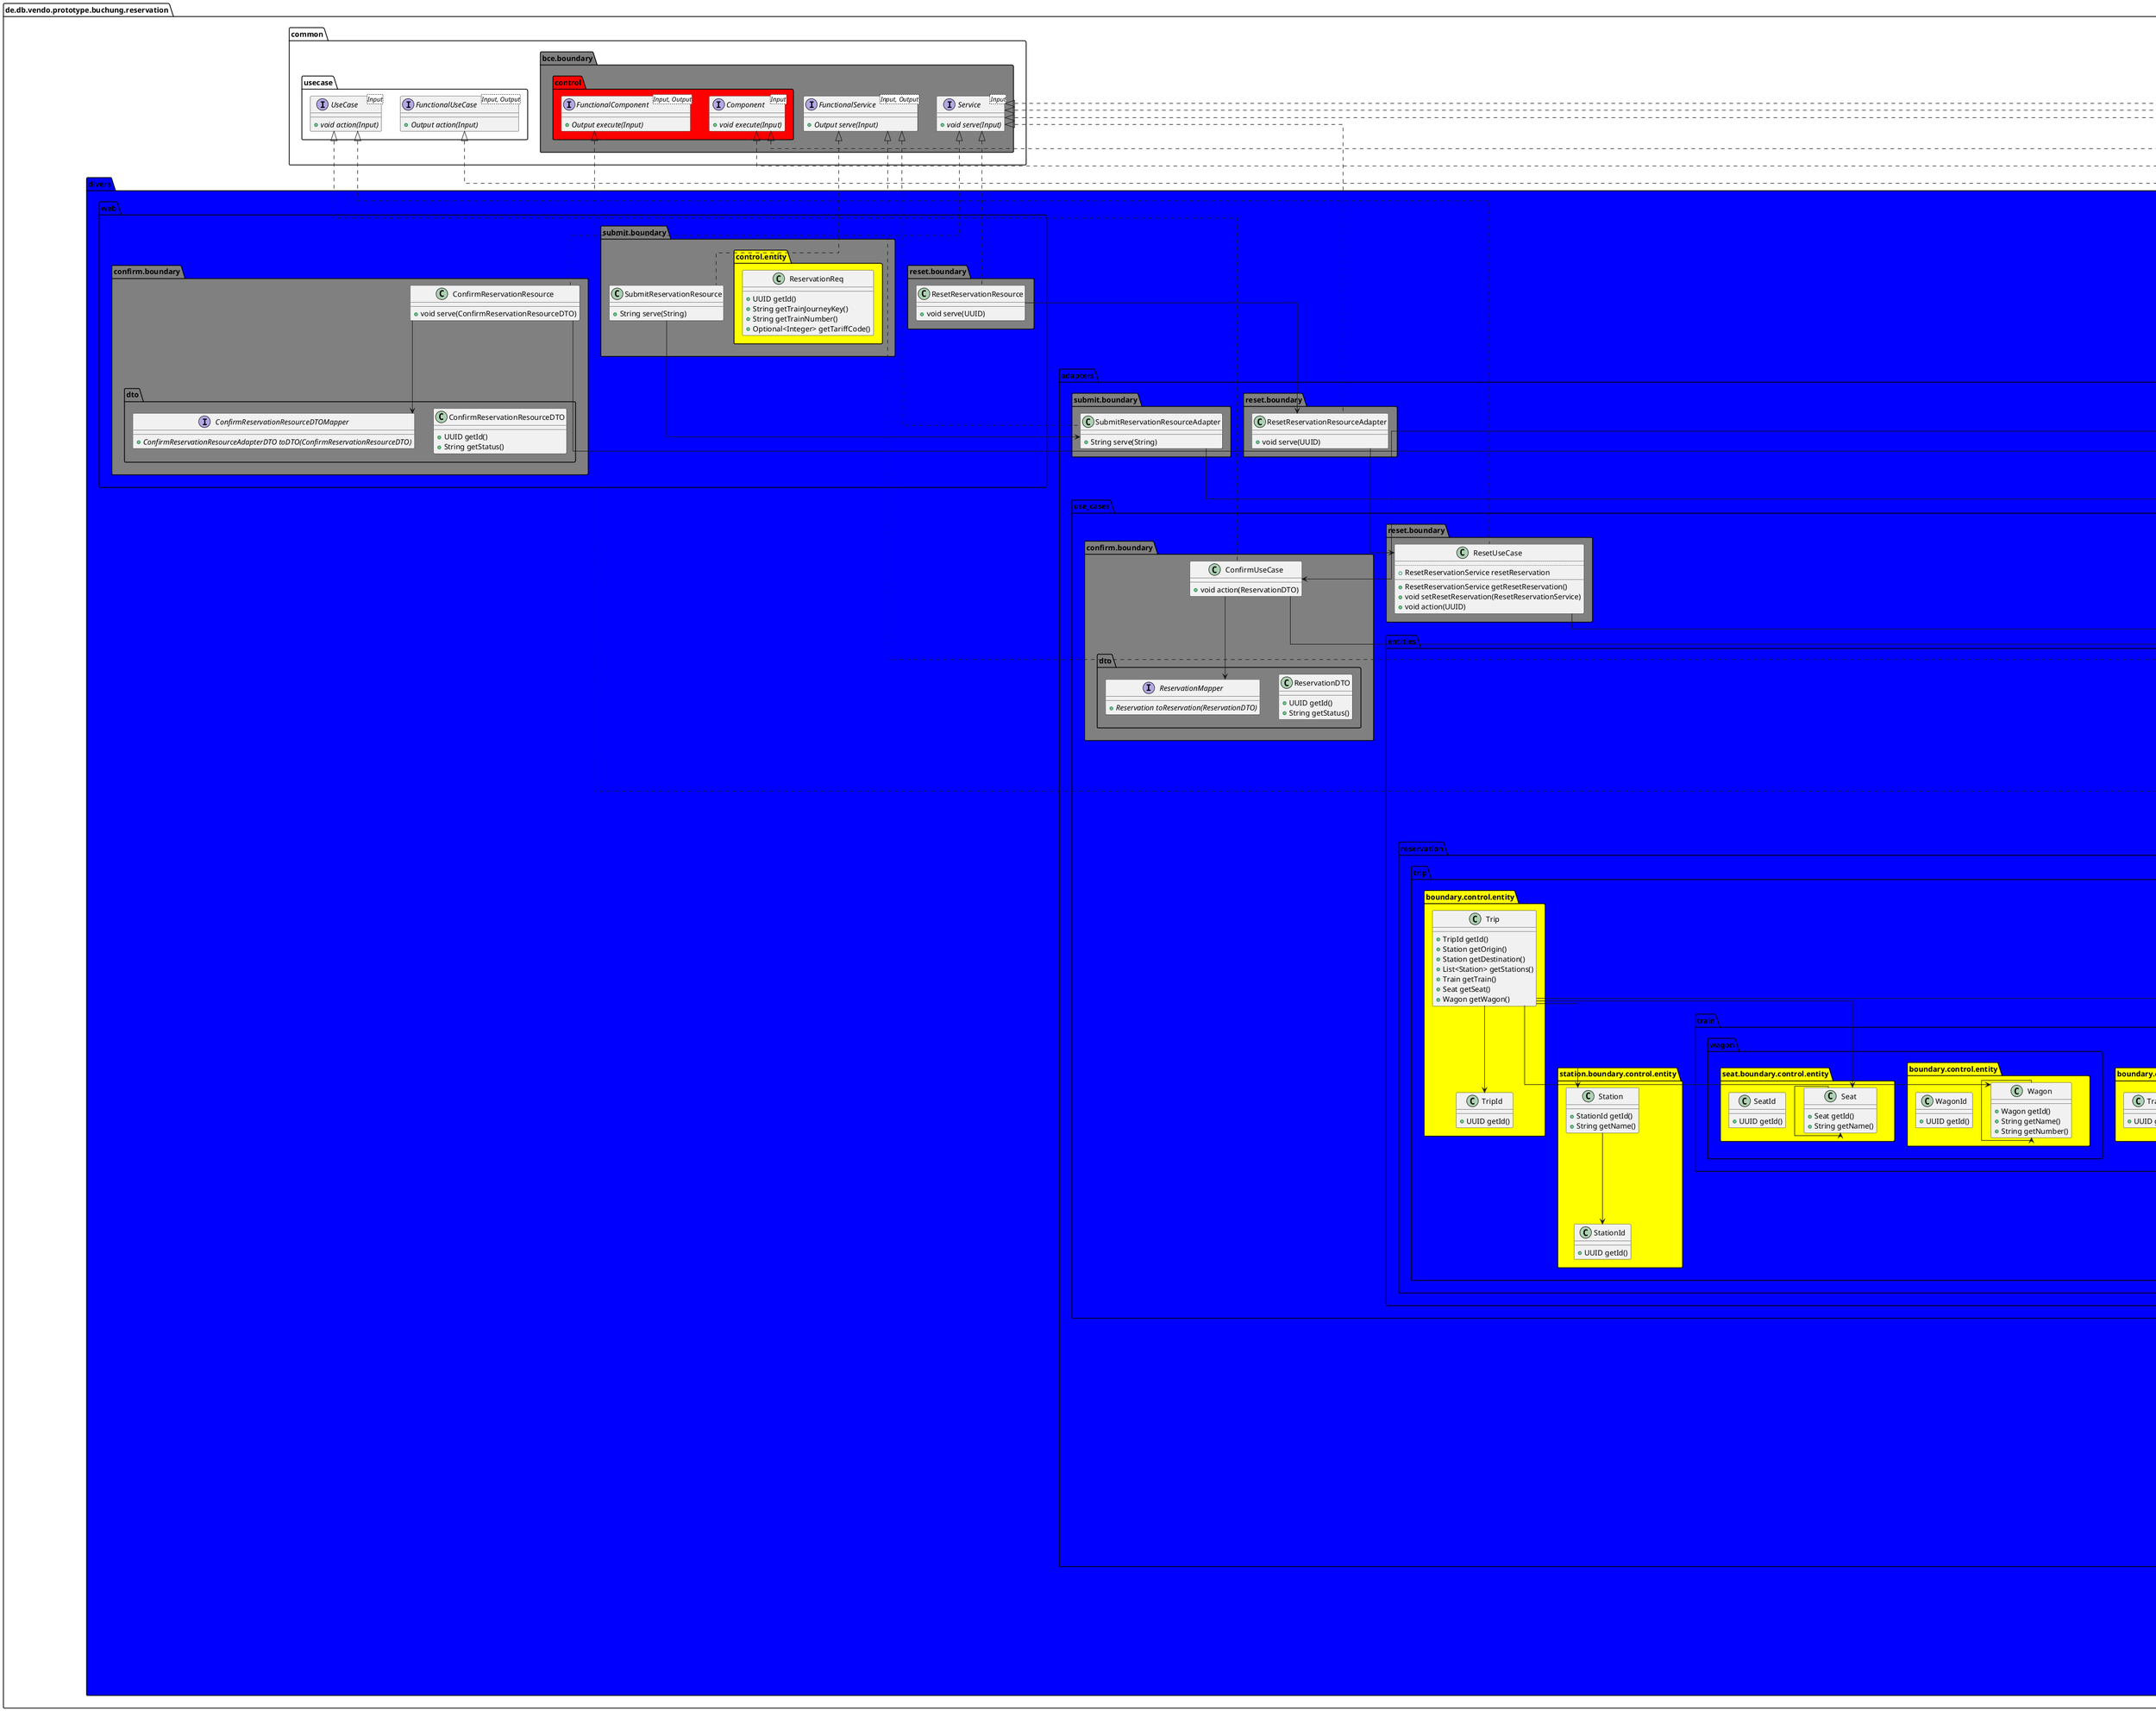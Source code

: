 @startuml
!pragma useIntermediatePackages false
skinparam linetype ortho
show stereotype
package boundary as de.db.vendo.prototype.buchung.reservation.common.bce.boundary #gray {}
package control as de.db.vendo.prototype.buchung.reservation.common.bce.boundary.control #red {}
package divers as de.db.vendo.prototype.buchung.reservation.divers #blue {}
package adapters as de.db.vendo.prototype.buchung.reservation.divers.adapters #blue {}
package confirm as de.db.vendo.prototype.buchung.reservation.divers.adapters.confirm #blue {}
package boundary as de.db.vendo.prototype.buchung.reservation.divers.adapters.confirm.boundary #gray {}
package dto as de.db.vendo.prototype.buchung.reservation.divers.adapters.confirm.boundary.dto #gray {}
package persistence as de.db.vendo.prototype.buchung.reservation.divers.adapters.persistence #blue {}
package boundary as de.db.vendo.prototype.buchung.reservation.divers.adapters.persistence.boundary #gray {}
package bridge as de.db.vendo.prototype.buchung.reservation.divers.adapters.persistence.boundary.bridge #gray {}
package reset as de.db.vendo.prototype.buchung.reservation.divers.adapters.reset #blue {}
package boundary as de.db.vendo.prototype.buchung.reservation.divers.adapters.reset.boundary #gray {}
package submit as de.db.vendo.prototype.buchung.reservation.divers.adapters.submit #blue {}
package boundary as de.db.vendo.prototype.buchung.reservation.divers.adapters.submit.boundary #gray {}
package use_cases as de.db.vendo.prototype.buchung.reservation.divers.adapters.use_cases #blue {}
package confirm as de.db.vendo.prototype.buchung.reservation.divers.adapters.use_cases.confirm #blue {}
package boundary as de.db.vendo.prototype.buchung.reservation.divers.adapters.use_cases.confirm.boundary #gray {}
package dto as de.db.vendo.prototype.buchung.reservation.divers.adapters.use_cases.confirm.boundary.dto #gray {}
package entities as de.db.vendo.prototype.buchung.reservation.divers.adapters.use_cases.entities #blue {}
package confirm as de.db.vendo.prototype.buchung.reservation.divers.adapters.use_cases.entities.confirm #blue {}
package boundary as de.db.vendo.prototype.buchung.reservation.divers.adapters.use_cases.entities.confirm.boundary #gray {}
package control as de.db.vendo.prototype.buchung.reservation.divers.adapters.use_cases.entities.confirm.boundary.control #red {}
package reservation as de.db.vendo.prototype.buchung.reservation.divers.adapters.use_cases.entities.reservation #blue {}
package boundary as de.db.vendo.prototype.buchung.reservation.divers.adapters.use_cases.entities.reservation.boundary #gray {}
package control as de.db.vendo.prototype.buchung.reservation.divers.adapters.use_cases.entities.reservation.boundary.control #red {}
package entity as de.db.vendo.prototype.buchung.reservation.divers.adapters.use_cases.entities.reservation.boundary.control.entity #yellow {}
package trip as de.db.vendo.prototype.buchung.reservation.divers.adapters.use_cases.entities.reservation.trip #blue {}
package boundary as de.db.vendo.prototype.buchung.reservation.divers.adapters.use_cases.entities.reservation.trip.boundary #gray {}
package control as de.db.vendo.prototype.buchung.reservation.divers.adapters.use_cases.entities.reservation.trip.boundary.control #red {}
package entity as de.db.vendo.prototype.buchung.reservation.divers.adapters.use_cases.entities.reservation.trip.boundary.control.entity #yellow {}
package station as de.db.vendo.prototype.buchung.reservation.divers.adapters.use_cases.entities.reservation.trip.station #blue {}
package boundary as de.db.vendo.prototype.buchung.reservation.divers.adapters.use_cases.entities.reservation.trip.station.boundary #gray {}
package control as de.db.vendo.prototype.buchung.reservation.divers.adapters.use_cases.entities.reservation.trip.station.boundary.control #red {}
package entity as de.db.vendo.prototype.buchung.reservation.divers.adapters.use_cases.entities.reservation.trip.station.boundary.control.entity #yellow {}
package train as de.db.vendo.prototype.buchung.reservation.divers.adapters.use_cases.entities.reservation.trip.train #blue {}
package boundary as de.db.vendo.prototype.buchung.reservation.divers.adapters.use_cases.entities.reservation.trip.train.boundary #gray {}
package control as de.db.vendo.prototype.buchung.reservation.divers.adapters.use_cases.entities.reservation.trip.train.boundary.control #red {}
package entity as de.db.vendo.prototype.buchung.reservation.divers.adapters.use_cases.entities.reservation.trip.train.boundary.control.entity #yellow {}
package wagon as de.db.vendo.prototype.buchung.reservation.divers.adapters.use_cases.entities.reservation.trip.train.wagon #blue {}
package boundary as de.db.vendo.prototype.buchung.reservation.divers.adapters.use_cases.entities.reservation.trip.train.wagon.boundary #gray {}
package control as de.db.vendo.prototype.buchung.reservation.divers.adapters.use_cases.entities.reservation.trip.train.wagon.boundary.control #red {}
package entity as de.db.vendo.prototype.buchung.reservation.divers.adapters.use_cases.entities.reservation.trip.train.wagon.boundary.control.entity #yellow {}
package seat as de.db.vendo.prototype.buchung.reservation.divers.adapters.use_cases.entities.reservation.trip.train.wagon.seat #blue {}
package boundary as de.db.vendo.prototype.buchung.reservation.divers.adapters.use_cases.entities.reservation.trip.train.wagon.seat.boundary #gray {}
package control as de.db.vendo.prototype.buchung.reservation.divers.adapters.use_cases.entities.reservation.trip.train.wagon.seat.boundary.control #red {}
package entity as de.db.vendo.prototype.buchung.reservation.divers.adapters.use_cases.entities.reservation.trip.train.wagon.seat.boundary.control.entity #yellow {}
package reset as de.db.vendo.prototype.buchung.reservation.divers.adapters.use_cases.entities.reset #blue {}
package boundary as de.db.vendo.prototype.buchung.reservation.divers.adapters.use_cases.entities.reset.boundary #gray {}
package control as de.db.vendo.prototype.buchung.reservation.divers.adapters.use_cases.entities.reset.boundary.control #red {}
package submit as de.db.vendo.prototype.buchung.reservation.divers.adapters.use_cases.entities.submit #blue {}
package boundary as de.db.vendo.prototype.buchung.reservation.divers.adapters.use_cases.entities.submit.boundary #gray {}
package control as de.db.vendo.prototype.buchung.reservation.divers.adapters.use_cases.entities.submit.boundary.control #red {}
package persistence as de.db.vendo.prototype.buchung.reservation.divers.adapters.use_cases.persistence #blue {}
package boundary as de.db.vendo.prototype.buchung.reservation.divers.adapters.use_cases.persistence.boundary #gray {}
package bridge as de.db.vendo.prototype.buchung.reservation.divers.adapters.use_cases.persistence.boundary.bridge #gray {}
package reset as de.db.vendo.prototype.buchung.reservation.divers.adapters.use_cases.reset #blue {}
package boundary as de.db.vendo.prototype.buchung.reservation.divers.adapters.use_cases.reset.boundary #gray {}
package submit as de.db.vendo.prototype.buchung.reservation.divers.adapters.use_cases.submit #blue {}
package boundary as de.db.vendo.prototype.buchung.reservation.divers.adapters.use_cases.submit.boundary #gray {}
package persistence as de.db.vendo.prototype.buchung.reservation.divers.persistence #blue {}
package boundary as de.db.vendo.prototype.buchung.reservation.divers.persistence.boundary #gray {}
package web as de.db.vendo.prototype.buchung.reservation.divers.web #blue {}
package confirm as de.db.vendo.prototype.buchung.reservation.divers.web.confirm #blue {}
package boundary as de.db.vendo.prototype.buchung.reservation.divers.web.confirm.boundary #gray {}
package dto as de.db.vendo.prototype.buchung.reservation.divers.web.confirm.boundary.dto #gray {}
package reset as de.db.vendo.prototype.buchung.reservation.divers.web.reset #blue {}
package boundary as de.db.vendo.prototype.buchung.reservation.divers.web.reset.boundary #gray {}
package submit as de.db.vendo.prototype.buchung.reservation.divers.web.submit #blue {}
package boundary as de.db.vendo.prototype.buchung.reservation.divers.web.submit.boundary #gray {}
package control as de.db.vendo.prototype.buchung.reservation.divers.web.submit.boundary.control #red {}
package entity as de.db.vendo.prototype.buchung.reservation.divers.web.submit.boundary.control.entity #yellow {}

interface "FunctionalService" as de.db.vendo.prototype.buchung.reservation.common.bce.boundary.FunctionalService<Input, Output> {
  + {abstract}Output serve(Input)
}
interface "Service" as de.db.vendo.prototype.buchung.reservation.common.bce.boundary.Service<Input> {
  + {abstract}void serve(Input)
}
interface "Component" as de.db.vendo.prototype.buchung.reservation.common.bce.boundary.control.Component<Input> {
  + {abstract}void execute(Input)
}
interface "FunctionalComponent" as de.db.vendo.prototype.buchung.reservation.common.bce.boundary.control.FunctionalComponent<Input, Output> {
  + {abstract}Output execute(Input)
}
interface "FunctionalUseCase" as de.db.vendo.prototype.buchung.reservation.common.usecase.FunctionalUseCase<Input, Output> {
  + {abstract}Output action(Input)
}
interface "UseCase" as de.db.vendo.prototype.buchung.reservation.common.usecase.UseCase<Input> {
  + {abstract}void action(Input)
}
class "ConfirmReservationResourceAdapter" as de.db.vendo.prototype.buchung.reservation.divers.adapters.confirm.boundary.ConfirmReservationResourceAdapter {
  +void serve(ConfirmReservationResourceAdapterDTO)
}
interface "AdapterToUseCaseMapper" as de.db.vendo.prototype.buchung.reservation.divers.adapters.confirm.boundary.dto.AdapterToUseCaseMapper {
  + {abstract}ReservationDTO toDTO(ConfirmReservationResourceAdapterDTO)
}
class "ConfirmReservationResourceAdapterDTO" as de.db.vendo.prototype.buchung.reservation.divers.adapters.confirm.boundary.dto.ConfirmReservationResourceAdapterDTO {
  +UUID getId()
  +String getStatus()
}
class "ReservationRepositoryAdapter" as de.db.vendo.prototype.buchung.reservation.divers.adapters.persistence.boundary.ReservationRepositoryAdapter {
  +Optional<ReservationDTO> findBy(UUID)
  +ReservationDTO save(ReservationDTO)
  +void submit(UUID)
  +void confirm(UUID)
  +void reset(UUID)
}
interface "ReservationRepositoryAdapterBridge" as de.db.vendo.prototype.buchung.reservation.divers.adapters.persistence.boundary.bridge.ReservationRepositoryAdapterBridge {
  + {abstract}Optional<String> findBy(UUID)
  + {abstract}String save(String)
  + {abstract}void submit(UUID)
  + {abstract}void confirm(UUID)
  + {abstract}void reset(UUID)
}
class "ResetReservationResourceAdapter" as de.db.vendo.prototype.buchung.reservation.divers.adapters.reset.boundary.ResetReservationResourceAdapter {
  +void serve(UUID)
}
class "SubmitReservationResourceAdapter" as de.db.vendo.prototype.buchung.reservation.divers.adapters.submit.boundary.SubmitReservationResourceAdapter {
  +String serve(String)
}
class "ConfirmUseCase" as de.db.vendo.prototype.buchung.reservation.divers.adapters.use_cases.confirm.boundary.ConfirmUseCase {
  +void action(ReservationDTO)
}
class "ReservationDTO" as de.db.vendo.prototype.buchung.reservation.divers.adapters.use_cases.confirm.boundary.dto.ReservationDTO {
  +UUID getId()
  +String getStatus()
}
interface "ReservationMapper" as de.db.vendo.prototype.buchung.reservation.divers.adapters.use_cases.confirm.boundary.dto.ReservationMapper {
  + {abstract}Reservation toReservation(ReservationDTO)
}
class "ConfirmReservationService" as de.db.vendo.prototype.buchung.reservation.divers.adapters.use_cases.entities.confirm.boundary.ConfirmReservationService {
  +void serve(Reservation)
}
class "ConfirmReservationComponent" as de.db.vendo.prototype.buchung.reservation.divers.adapters.use_cases.entities.confirm.boundary.control.ConfirmReservationComponent {
  +void execute(Reservation)
}
interface "ReservationRepository" as de.db.vendo.prototype.buchung.reservation.divers.adapters.use_cases.entities.reservation.boundary.control.ReservationRepository {
  + {abstract}Optional<Reservation> findBy(ReservationId)
  + {abstract}Reservation save(Reservation)
  + {abstract}void submit(Reservation)
  + {abstract}void confirm(Reservation)
  + {abstract}void reset(Reservation)
}
class "Reservation" as de.db.vendo.prototype.buchung.reservation.divers.adapters.use_cases.entities.reservation.boundary.control.entity.Reservation {
  +ReservationId getId()
  +ReservationStatus getStatus()
}
class "ReservationId" as de.db.vendo.prototype.buchung.reservation.divers.adapters.use_cases.entities.reservation.boundary.control.entity.ReservationId {
  +UUID getId()
}
enum "ReservationStatus" as de.db.vendo.prototype.buchung.reservation.divers.adapters.use_cases.entities.reservation.boundary.control.entity.ReservationStatus {
  SUBMIT
  CONFIRM
  RESET
  __
  + {static}EnumEntries<ReservationStatus> getEntries()
}
class "Trip" as de.db.vendo.prototype.buchung.reservation.divers.adapters.use_cases.entities.reservation.trip.boundary.control.entity.Trip {
  +TripId getId()
  +Station getOrigin()
  +Station getDestination()
  +List<Station> getStations()
  +Train getTrain()
  +Seat getSeat()
  +Wagon getWagon()
}
class "TripId" as de.db.vendo.prototype.buchung.reservation.divers.adapters.use_cases.entities.reservation.trip.boundary.control.entity.TripId {
  +UUID getId()
}
class "Station" as de.db.vendo.prototype.buchung.reservation.divers.adapters.use_cases.entities.reservation.trip.station.boundary.control.entity.Station {
  +StationId getId()
  +String getName()
}
class "StationId" as de.db.vendo.prototype.buchung.reservation.divers.adapters.use_cases.entities.reservation.trip.station.boundary.control.entity.StationId {
  +UUID getId()
}
class "Train" as de.db.vendo.prototype.buchung.reservation.divers.adapters.use_cases.entities.reservation.trip.train.boundary.control.entity.Train {
  +Train getId()
  +String getName()
}
class "TrainId" as de.db.vendo.prototype.buchung.reservation.divers.adapters.use_cases.entities.reservation.trip.train.boundary.control.entity.TrainId {
  +UUID getId()
}
class "Wagon" as de.db.vendo.prototype.buchung.reservation.divers.adapters.use_cases.entities.reservation.trip.train.wagon.boundary.control.entity.Wagon {
  +Wagon getId()
  +String getName()
  +String getNumber()
}
class "WagonId" as de.db.vendo.prototype.buchung.reservation.divers.adapters.use_cases.entities.reservation.trip.train.wagon.boundary.control.entity.WagonId {
  +UUID getId()
}
class "Seat" as de.db.vendo.prototype.buchung.reservation.divers.adapters.use_cases.entities.reservation.trip.train.wagon.seat.boundary.control.entity.Seat {
  +Seat getId()
  +String getName()
}
class "SeatId" as de.db.vendo.prototype.buchung.reservation.divers.adapters.use_cases.entities.reservation.trip.train.wagon.seat.boundary.control.entity.SeatId {
  +UUID getId()
}
class "ResetReservationService" as de.db.vendo.prototype.buchung.reservation.divers.adapters.use_cases.entities.reset.boundary.ResetReservationService {
  +void serve(ReservationId)
}
class "ResetReservationComponent" as de.db.vendo.prototype.buchung.reservation.divers.adapters.use_cases.entities.reset.boundary.control.ResetReservationComponent {
  +void execute(ReservationId)
}
class "SubmitReservationService" as de.db.vendo.prototype.buchung.reservation.divers.adapters.use_cases.entities.submit.boundary.SubmitReservationService {
  +String serve(String)
}
class "SubmitReservationComponent" as de.db.vendo.prototype.buchung.reservation.divers.adapters.use_cases.entities.submit.boundary.control.SubmitReservationComponent {
  +String execute(String)
}
class "ReservationRepositoryUseCase" as de.db.vendo.prototype.buchung.reservation.divers.adapters.use_cases.persistence.boundary.ReservationRepositoryUseCase {
  +Optional<Reservation> findBy(ReservationId)
  +Reservation save(Reservation)
  +void submit(Reservation)
  +void confirm(Reservation)
  +void reset(Reservation)
}
interface "ReservationRepositoryUseCaseBridge" as de.db.vendo.prototype.buchung.reservation.divers.adapters.use_cases.persistence.boundary.bridge.ReservationRepositoryUseCaseBridge {
  + {abstract}Optional<ReservationDTO> findBy(UUID)
  + {abstract}ReservationDTO save(ReservationDTO)
  + {abstract}void submit(UUID)
  + {abstract}void confirm(UUID)
  + {abstract}void reset(UUID)
}
class "ResetUseCase" as de.db.vendo.prototype.buchung.reservation.divers.adapters.use_cases.reset.boundary.ResetUseCase {
  ..
  +ResetReservationService resetReservation
  __
  +ResetReservationService getResetReservation()
  +void setResetReservation(ResetReservationService)
  +void action(UUID)
}
class "SubmitUseCase" as de.db.vendo.prototype.buchung.reservation.divers.adapters.use_cases.submit.boundary.SubmitUseCase {
  +SubmitReservationService submitReservation
  __
  +SubmitReservationService getSubmitReservation()
  +void setSubmitReservation(SubmitReservationService)
  +String action(String)
}
class "ReservationRepositoryDriver" as de.db.vendo.prototype.buchung.reservation.divers.persistence.boundary.ReservationRepositoryDriver {
  +Optional<String> findBy(UUID)
  +String save(String)
  +void submit(UUID)
  +void confirm(UUID)
  +void reset(UUID)
}
class "ConfirmReservationResource" as de.db.vendo.prototype.buchung.reservation.divers.web.confirm.boundary.ConfirmReservationResource {
  +void serve(ConfirmReservationResourceDTO)
}
class "ConfirmReservationResourceDTO" as de.db.vendo.prototype.buchung.reservation.divers.web.confirm.boundary.dto.ConfirmReservationResourceDTO {
  +UUID getId()
  +String getStatus()
}
interface "ConfirmReservationResourceDTOMapper" as de.db.vendo.prototype.buchung.reservation.divers.web.confirm.boundary.dto.ConfirmReservationResourceDTOMapper {
  + {abstract}ConfirmReservationResourceAdapterDTO toDTO(ConfirmReservationResourceDTO)
}
class "ResetReservationResource" as de.db.vendo.prototype.buchung.reservation.divers.web.reset.boundary.ResetReservationResource {
  +void serve(UUID)
}
class "SubmitReservationResource" as de.db.vendo.prototype.buchung.reservation.divers.web.submit.boundary.SubmitReservationResource {
  +String serve(String)
}
class "ReservationReq" as de.db.vendo.prototype.buchung.reservation.divers.web.submit.boundary.control.entity.ReservationReq {
  +UUID getId()
  +String getTrainJourneyKey()
  +String getTrainNumber()
  +Optional<Integer> getTariffCode()
}
de.db.vendo.prototype.buchung.reservation.divers.adapters.confirm.boundary.ConfirmReservationResourceAdapter .u.|> de.db.vendo.prototype.buchung.reservation.common.bce.boundary.Service
de.db.vendo.prototype.buchung.reservation.divers.adapters.confirm.boundary.ConfirmReservationResourceAdapter --> de.db.vendo.prototype.buchung.reservation.divers.adapters.use_cases.confirm.boundary.ConfirmUseCase
de.db.vendo.prototype.buchung.reservation.divers.adapters.confirm.boundary.ConfirmReservationResourceAdapter --> de.db.vendo.prototype.buchung.reservation.divers.adapters.confirm.boundary.dto.AdapterToUseCaseMapper
de.db.vendo.prototype.buchung.reservation.divers.adapters.persistence.boundary.ReservationRepositoryAdapter .u.|> de.db.vendo.prototype.buchung.reservation.divers.adapters.use_cases.persistence.boundary.bridge.ReservationRepositoryUseCaseBridge
de.db.vendo.prototype.buchung.reservation.divers.adapters.persistence.boundary.ReservationRepositoryAdapter --> de.db.vendo.prototype.buchung.reservation.divers.adapters.persistence.boundary.bridge.ReservationRepositoryAdapterBridge
de.db.vendo.prototype.buchung.reservation.divers.adapters.reset.boundary.ResetReservationResourceAdapter .u.|> de.db.vendo.prototype.buchung.reservation.common.bce.boundary.Service
de.db.vendo.prototype.buchung.reservation.divers.adapters.reset.boundary.ResetReservationResourceAdapter --> de.db.vendo.prototype.buchung.reservation.divers.adapters.use_cases.reset.boundary.ResetUseCase
de.db.vendo.prototype.buchung.reservation.divers.adapters.submit.boundary.SubmitReservationResourceAdapter .u.|> de.db.vendo.prototype.buchung.reservation.common.bce.boundary.FunctionalService
de.db.vendo.prototype.buchung.reservation.divers.adapters.submit.boundary.SubmitReservationResourceAdapter --> de.db.vendo.prototype.buchung.reservation.divers.adapters.use_cases.submit.boundary.SubmitUseCase
de.db.vendo.prototype.buchung.reservation.divers.adapters.use_cases.confirm.boundary.ConfirmUseCase .u.|> de.db.vendo.prototype.buchung.reservation.common.usecase.UseCase
de.db.vendo.prototype.buchung.reservation.divers.adapters.use_cases.confirm.boundary.ConfirmUseCase --> de.db.vendo.prototype.buchung.reservation.divers.adapters.use_cases.confirm.boundary.dto.ReservationMapper
de.db.vendo.prototype.buchung.reservation.divers.adapters.use_cases.confirm.boundary.ConfirmUseCase --> de.db.vendo.prototype.buchung.reservation.divers.adapters.use_cases.entities.confirm.boundary.ConfirmReservationService
de.db.vendo.prototype.buchung.reservation.divers.adapters.use_cases.entities.confirm.boundary.ConfirmReservationService .u.|> de.db.vendo.prototype.buchung.reservation.common.bce.boundary.Service
de.db.vendo.prototype.buchung.reservation.divers.adapters.use_cases.entities.confirm.boundary.ConfirmReservationService --> de.db.vendo.prototype.buchung.reservation.divers.adapters.use_cases.entities.confirm.boundary.control.ConfirmReservationComponent
de.db.vendo.prototype.buchung.reservation.divers.adapters.use_cases.entities.confirm.boundary.control.ConfirmReservationComponent .u.|> de.db.vendo.prototype.buchung.reservation.common.bce.boundary.control.Component
de.db.vendo.prototype.buchung.reservation.divers.adapters.use_cases.entities.confirm.boundary.control.ConfirmReservationComponent --> de.db.vendo.prototype.buchung.reservation.divers.adapters.use_cases.entities.reservation.boundary.control.ReservationRepository
de.db.vendo.prototype.buchung.reservation.divers.adapters.use_cases.entities.reservation.boundary.control.entity.Reservation --> de.db.vendo.prototype.buchung.reservation.divers.adapters.use_cases.entities.reservation.boundary.control.entity.ReservationId
de.db.vendo.prototype.buchung.reservation.divers.adapters.use_cases.entities.reservation.boundary.control.entity.Reservation --> de.db.vendo.prototype.buchung.reservation.divers.adapters.use_cases.entities.reservation.boundary.control.entity.ReservationStatus
de.db.vendo.prototype.buchung.reservation.divers.adapters.use_cases.entities.reservation.trip.boundary.control.entity.Trip --> de.db.vendo.prototype.buchung.reservation.divers.adapters.use_cases.entities.reservation.trip.boundary.control.entity.TripId
de.db.vendo.prototype.buchung.reservation.divers.adapters.use_cases.entities.reservation.trip.boundary.control.entity.Trip --> de.db.vendo.prototype.buchung.reservation.divers.adapters.use_cases.entities.reservation.trip.station.boundary.control.entity.Station
de.db.vendo.prototype.buchung.reservation.divers.adapters.use_cases.entities.reservation.trip.boundary.control.entity.Trip --> de.db.vendo.prototype.buchung.reservation.divers.adapters.use_cases.entities.reservation.trip.train.wagon.seat.boundary.control.entity.Seat
de.db.vendo.prototype.buchung.reservation.divers.adapters.use_cases.entities.reservation.trip.boundary.control.entity.Trip --> de.db.vendo.prototype.buchung.reservation.divers.adapters.use_cases.entities.reservation.trip.train.boundary.control.entity.Train
de.db.vendo.prototype.buchung.reservation.divers.adapters.use_cases.entities.reservation.trip.boundary.control.entity.Trip --> de.db.vendo.prototype.buchung.reservation.divers.adapters.use_cases.entities.reservation.trip.train.wagon.boundary.control.entity.Wagon
de.db.vendo.prototype.buchung.reservation.divers.adapters.use_cases.entities.reservation.trip.station.boundary.control.entity.Station --> de.db.vendo.prototype.buchung.reservation.divers.adapters.use_cases.entities.reservation.trip.station.boundary.control.entity.StationId
de.db.vendo.prototype.buchung.reservation.divers.adapters.use_cases.entities.reservation.trip.train.boundary.control.entity.Train --> de.db.vendo.prototype.buchung.reservation.divers.adapters.use_cases.entities.reservation.trip.train.boundary.control.entity.Train
de.db.vendo.prototype.buchung.reservation.divers.adapters.use_cases.entities.reservation.trip.train.wagon.boundary.control.entity.Wagon --> de.db.vendo.prototype.buchung.reservation.divers.adapters.use_cases.entities.reservation.trip.train.wagon.boundary.control.entity.Wagon
de.db.vendo.prototype.buchung.reservation.divers.adapters.use_cases.entities.reservation.trip.train.wagon.seat.boundary.control.entity.Seat --> de.db.vendo.prototype.buchung.reservation.divers.adapters.use_cases.entities.reservation.trip.train.wagon.seat.boundary.control.entity.Seat
de.db.vendo.prototype.buchung.reservation.divers.adapters.use_cases.entities.reset.boundary.ResetReservationService .u.|> de.db.vendo.prototype.buchung.reservation.common.bce.boundary.Service
de.db.vendo.prototype.buchung.reservation.divers.adapters.use_cases.entities.reset.boundary.ResetReservationService --> de.db.vendo.prototype.buchung.reservation.divers.adapters.use_cases.entities.reset.boundary.control.ResetReservationComponent
de.db.vendo.prototype.buchung.reservation.divers.adapters.use_cases.entities.reset.boundary.control.ResetReservationComponent .u.|> de.db.vendo.prototype.buchung.reservation.common.bce.boundary.control.Component
de.db.vendo.prototype.buchung.reservation.divers.adapters.use_cases.entities.reset.boundary.control.ResetReservationComponent --> de.db.vendo.prototype.buchung.reservation.divers.adapters.use_cases.entities.reservation.boundary.control.ReservationRepository
de.db.vendo.prototype.buchung.reservation.divers.adapters.use_cases.entities.submit.boundary.SubmitReservationService .u.|> de.db.vendo.prototype.buchung.reservation.common.bce.boundary.FunctionalService
de.db.vendo.prototype.buchung.reservation.divers.adapters.use_cases.entities.submit.boundary.SubmitReservationService --> de.db.vendo.prototype.buchung.reservation.divers.adapters.use_cases.entities.submit.boundary.control.SubmitReservationComponent
de.db.vendo.prototype.buchung.reservation.divers.adapters.use_cases.entities.submit.boundary.control.SubmitReservationComponent .u.|> de.db.vendo.prototype.buchung.reservation.common.bce.boundary.control.FunctionalComponent
de.db.vendo.prototype.buchung.reservation.divers.adapters.use_cases.entities.submit.boundary.control.SubmitReservationComponent --> de.db.vendo.prototype.buchung.reservation.divers.adapters.use_cases.entities.reservation.boundary.control.ReservationRepository
de.db.vendo.prototype.buchung.reservation.divers.adapters.use_cases.persistence.boundary.ReservationRepositoryUseCase .u.|> de.db.vendo.prototype.buchung.reservation.divers.adapters.use_cases.entities.reservation.boundary.control.ReservationRepository
de.db.vendo.prototype.buchung.reservation.divers.adapters.use_cases.persistence.boundary.ReservationRepositoryUseCase --> de.db.vendo.prototype.buchung.reservation.divers.adapters.use_cases.persistence.boundary.bridge.ReservationRepositoryUseCaseBridge
de.db.vendo.prototype.buchung.reservation.divers.adapters.use_cases.reset.boundary.ResetUseCase .u.|> de.db.vendo.prototype.buchung.reservation.common.usecase.UseCase
de.db.vendo.prototype.buchung.reservation.divers.adapters.use_cases.reset.boundary.ResetUseCase --> de.db.vendo.prototype.buchung.reservation.divers.adapters.use_cases.entities.reset.boundary.ResetReservationService
de.db.vendo.prototype.buchung.reservation.divers.adapters.use_cases.submit.boundary.SubmitUseCase .u.|> de.db.vendo.prototype.buchung.reservation.common.usecase.FunctionalUseCase
de.db.vendo.prototype.buchung.reservation.divers.adapters.use_cases.submit.boundary.SubmitUseCase --> de.db.vendo.prototype.buchung.reservation.divers.adapters.use_cases.entities.submit.boundary.SubmitReservationService
de.db.vendo.prototype.buchung.reservation.divers.persistence.boundary.ReservationRepositoryDriver .u.|> de.db.vendo.prototype.buchung.reservation.divers.adapters.persistence.boundary.bridge.ReservationRepositoryAdapterBridge
de.db.vendo.prototype.buchung.reservation.divers.web.confirm.boundary.ConfirmReservationResource .u.|> de.db.vendo.prototype.buchung.reservation.common.bce.boundary.Service
de.db.vendo.prototype.buchung.reservation.divers.web.confirm.boundary.ConfirmReservationResource --> de.db.vendo.prototype.buchung.reservation.divers.web.confirm.boundary.dto.ConfirmReservationResourceDTOMapper
de.db.vendo.prototype.buchung.reservation.divers.web.confirm.boundary.ConfirmReservationResource --> de.db.vendo.prototype.buchung.reservation.divers.adapters.confirm.boundary.ConfirmReservationResourceAdapter
de.db.vendo.prototype.buchung.reservation.divers.web.reset.boundary.ResetReservationResource .u.|> de.db.vendo.prototype.buchung.reservation.common.bce.boundary.Service
de.db.vendo.prototype.buchung.reservation.divers.web.reset.boundary.ResetReservationResource --> de.db.vendo.prototype.buchung.reservation.divers.adapters.reset.boundary.ResetReservationResourceAdapter
de.db.vendo.prototype.buchung.reservation.divers.web.submit.boundary.SubmitReservationResource .u.|> de.db.vendo.prototype.buchung.reservation.common.bce.boundary.FunctionalService
de.db.vendo.prototype.buchung.reservation.divers.web.submit.boundary.SubmitReservationResource --> de.db.vendo.prototype.buchung.reservation.divers.adapters.submit.boundary.SubmitReservationResourceAdapter
@enduml
